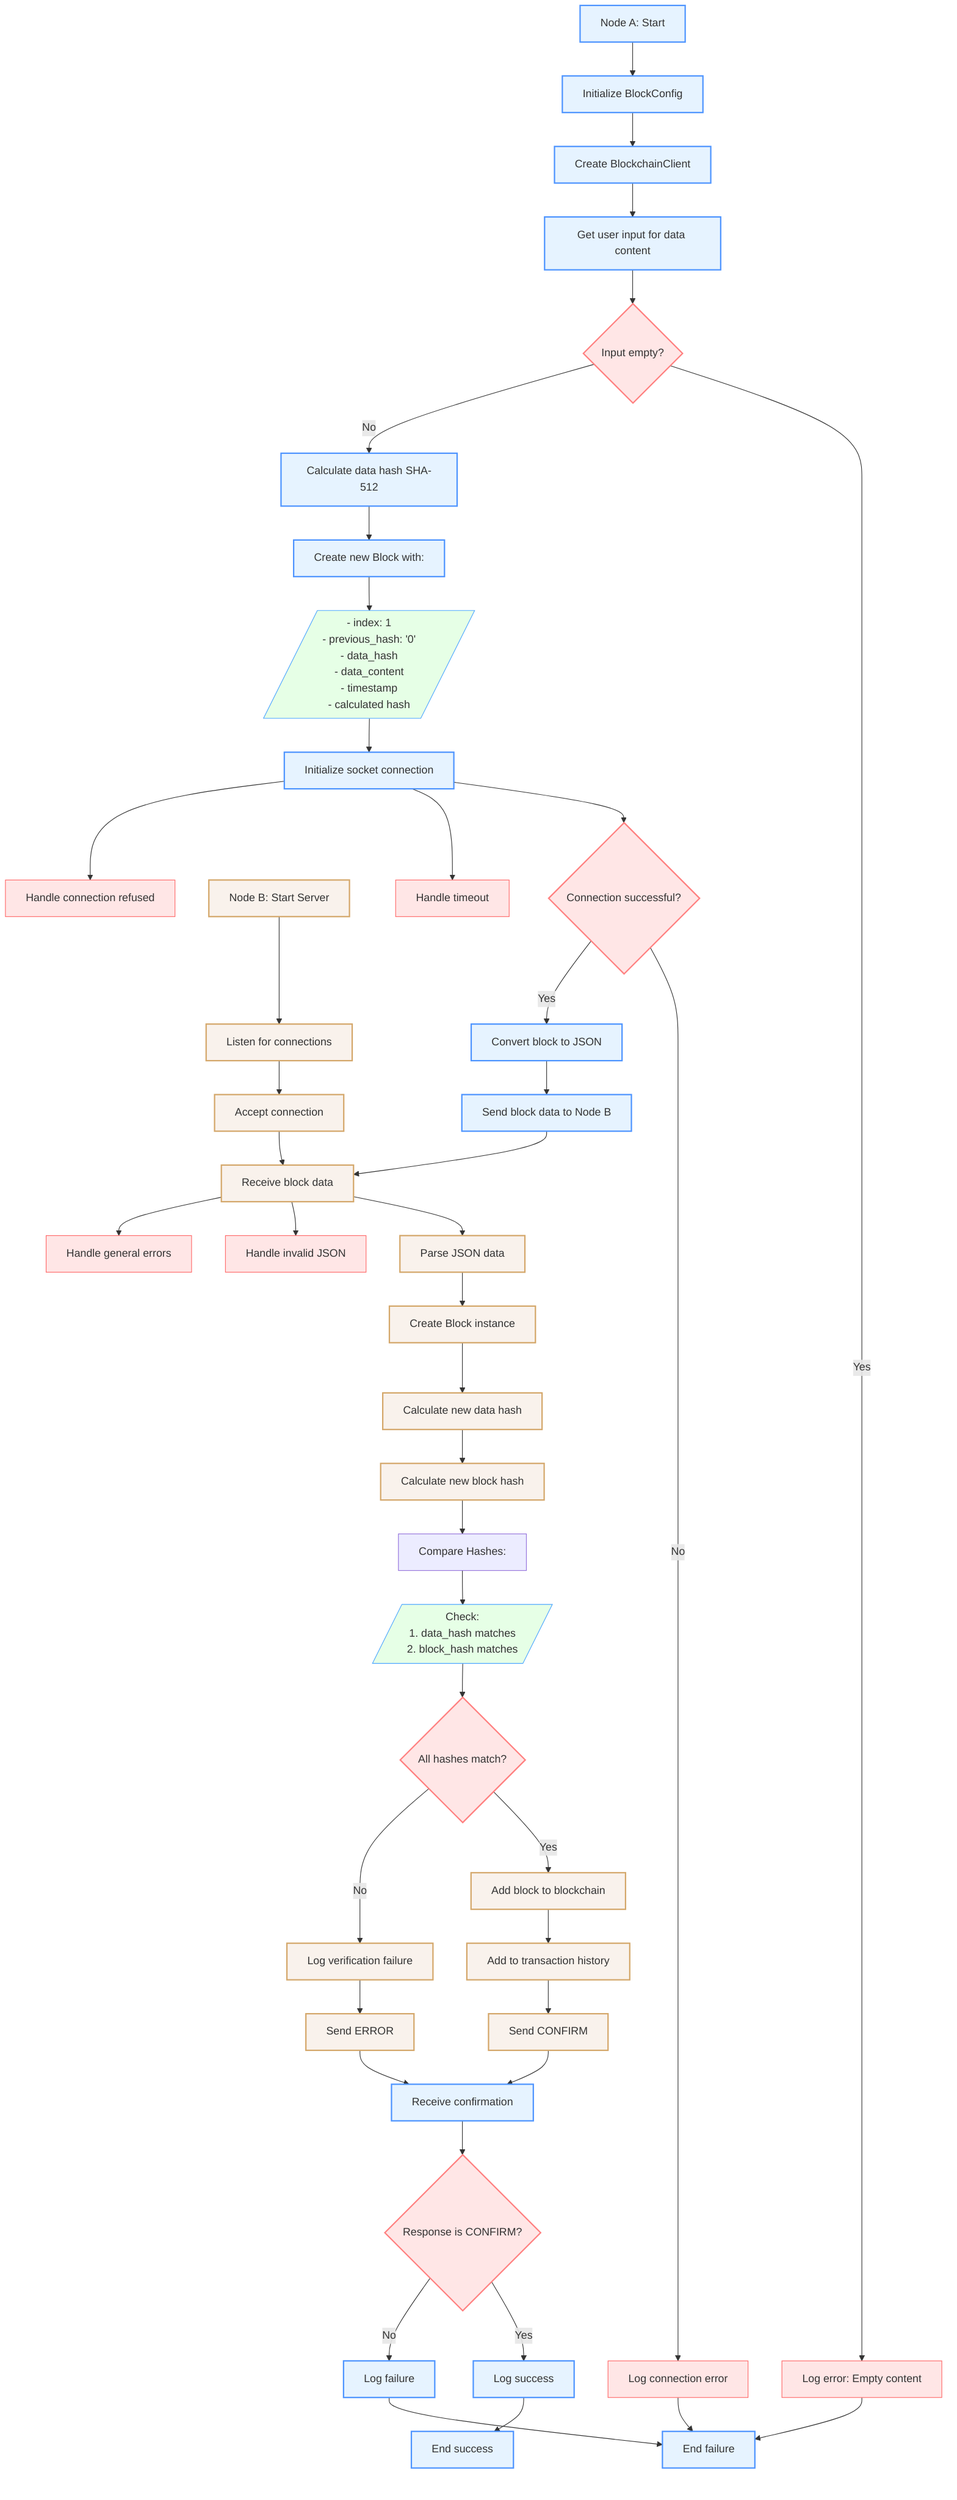 flowchart TD
    %% Node A Initialization
    A1[Node A: Start] --> A2[Initialize BlockConfig]
    A2 --> A3[Create BlockchainClient]
    
    %% User Input and Initial Processing
    A3 --> A4[Get user input for data content]
    A4 --> A5{Input empty?}
    A5 -->|Yes| A6[Log error: Empty content]
    A5 -->|No| A7[Calculate data hash SHA-512]
    
    %% Block Creation
    A7 --> A8[Create new Block with:]
    A8 --> A8a[/"
        - index: 1
        - previous_hash: '0'
        - data_hash
        - data_content
        - timestamp
        - calculated hash
    "/]
    
    %% Connection to Node B
    A8a --> A9[Initialize socket connection]
    A9 --> A10{Connection successful?}
    A10 -->|No| A11[Log connection error]
    A10 -->|Yes| A12[Convert block to JSON]
    A12 --> A13[Send block data to Node B]
    
    %% Node B Processing
    B1[Node B: Start Server] --> B2[Listen for connections]
    B2 --> B3[Accept connection]
    B3 --> B4[Receive block data]
    
    %% Block Verification Process
    B4 --> B5[Parse JSON data]
    B5 --> B6[Create Block instance]
    B6 --> B7[Calculate new data hash]
    B7 --> B8[Calculate new block hash]
    
    %% Hash Comparison
    B8 --> B9[Compare Hashes:]
    B9 --> B9a[/"
        Check:
        1. data_hash matches
        2. block_hash matches
    "/]
    
    %% Verification Results
    B9a --> B10{All hashes match?}
    B10 -->|Yes| B11[Add block to blockchain]
    B11 --> B12[Add to transaction history]
    B12 --> B13[Send CONFIRM]
    B10 -->|No| B14[Log verification failure]
    B14 --> B15[Send ERROR]
    
    %% Node A Response Handling
    A13 --> B4
    B13 --> A14[Receive confirmation]
    B15 --> A14
    A14 --> A15{Response is CONFIRM?}
    A15 -->|Yes| A16[Log success]
    A15 -->|No| A17[Log failure]
    
    %% Error Handling Paths
    A9 --> A18[Handle timeout]
    A9 --> A19[Handle connection refused]
    B4 --> B16[Handle invalid JSON]
    B4 --> B17[Handle general errors]
    
    %% Completion
    A16 --> A20[End success]
    A17 --> A21[End failure]
    A6 --> A21
    A11 --> A21
    
    %% Styling
    classDef nodeA fill:#e6f3ff,stroke:#4d94ff,stroke-width:2px
    classDef nodeB fill:#f9f2ec,stroke:#d4a76a,stroke-width:2px
    classDef process fill:#f0f0f0,stroke:#666
    classDef decision fill:#ffe6e6,stroke:#ff8080,stroke-width:2px
    classDef data fill:#e6ffe6,stroke:#4da6ff,stroke-width:1px
    classDef error fill:#ffe6e6,stroke:#ff6666,stroke-width:1px
    
    class A1,A2,A3,A4,A7,A8,A9,A12,A13,A14,A16,A17,A20,A21 nodeA
    class B1,B2,B3,B4,B5,B6,B7,B8,B11,B12,B13,B14,B15 nodeB
    class A5,A10,B10,A15 decision
    class A8a,B9a data
    class A6,A11,A18,A19,B16,B17 error